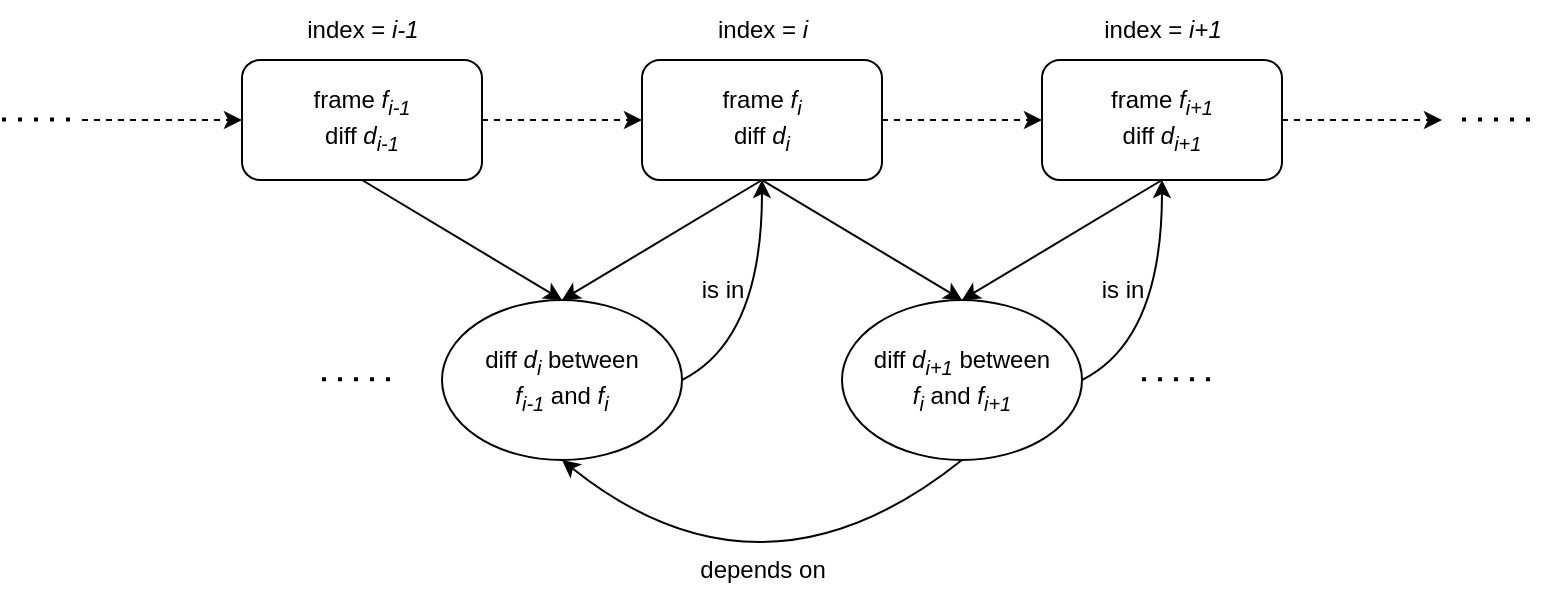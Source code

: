 <mxfile version="20.8.5" type="device"><diagram id="vST7fm5nc87USnSVIDr-" name="Page-1"><mxGraphModel dx="1601" dy="398" grid="1" gridSize="10" guides="1" tooltips="1" connect="1" arrows="1" fold="1" page="1" pageScale="1" pageWidth="850" pageHeight="1100" math="0" shadow="0"><root><mxCell id="0"/><mxCell id="1" parent="0"/><mxCell id="8_PnZmrwHwfDe-RoXEPJ-1" value="frame &lt;i&gt;f&lt;sub&gt;i&lt;/sub&gt;&lt;/i&gt;&lt;br&gt;diff &lt;i&gt;d&lt;sub&gt;i&lt;/sub&gt;&lt;/i&gt;" style="rounded=1;whiteSpace=wrap;html=1;align=center;" parent="1" vertex="1"><mxGeometry x="320" y="40" width="120" height="60" as="geometry"/></mxCell><mxCell id="8_PnZmrwHwfDe-RoXEPJ-2" value="frame &lt;i&gt;f&lt;/i&gt;&lt;sub style=&quot;font-style: italic;&quot;&gt;i+1&lt;/sub&gt;&lt;br&gt;diff &lt;i&gt;d&lt;sub&gt;i+1&lt;/sub&gt;&lt;/i&gt;" style="rounded=1;whiteSpace=wrap;html=1;" parent="1" vertex="1"><mxGeometry x="520" y="40" width="120" height="60" as="geometry"/></mxCell><mxCell id="8_PnZmrwHwfDe-RoXEPJ-3" value="" style="endArrow=classic;html=1;rounded=0;exitX=1;exitY=0.5;exitDx=0;exitDy=0;entryX=0;entryY=0.5;entryDx=0;entryDy=0;dashed=1;" parent="1" source="8_PnZmrwHwfDe-RoXEPJ-1" target="8_PnZmrwHwfDe-RoXEPJ-2" edge="1"><mxGeometry width="50" height="50" relative="1" as="geometry"><mxPoint x="500" y="80" as="sourcePoint"/><mxPoint x="550" y="30" as="targetPoint"/></mxGeometry></mxCell><mxCell id="8_PnZmrwHwfDe-RoXEPJ-4" value="" style="endArrow=classic;html=1;rounded=0;dashed=1;entryX=0;entryY=0.5;entryDx=0;entryDy=0;exitX=1;exitY=0.5;exitDx=0;exitDy=0;" parent="1" source="DxLDknxkkk-PtpA6trAE-4" target="8_PnZmrwHwfDe-RoXEPJ-1" edge="1"><mxGeometry width="50" height="50" relative="1" as="geometry"><mxPoint x="240" y="70" as="sourcePoint"/><mxPoint x="300" y="50" as="targetPoint"/></mxGeometry></mxCell><mxCell id="8_PnZmrwHwfDe-RoXEPJ-5" value="" style="endArrow=none;dashed=1;html=1;dashPattern=1 3;strokeWidth=2;rounded=0;" parent="1" edge="1"><mxGeometry width="50" height="50" relative="1" as="geometry"><mxPoint y="69.71" as="sourcePoint"/><mxPoint x="40" y="69.71" as="targetPoint"/></mxGeometry></mxCell><mxCell id="8_PnZmrwHwfDe-RoXEPJ-6" value="" style="endArrow=classic;html=1;rounded=0;dashed=1;exitX=1;exitY=0.5;exitDx=0;exitDy=0;" parent="1" source="8_PnZmrwHwfDe-RoXEPJ-2" edge="1"><mxGeometry width="50" height="50" relative="1" as="geometry"><mxPoint x="690" y="90" as="sourcePoint"/><mxPoint x="720" y="70" as="targetPoint"/></mxGeometry></mxCell><mxCell id="8_PnZmrwHwfDe-RoXEPJ-7" value="" style="endArrow=none;dashed=1;html=1;dashPattern=1 3;strokeWidth=2;rounded=0;" parent="1" edge="1"><mxGeometry width="50" height="50" relative="1" as="geometry"><mxPoint x="730" y="69.71" as="sourcePoint"/><mxPoint x="770" y="69.71" as="targetPoint"/></mxGeometry></mxCell><mxCell id="8_PnZmrwHwfDe-RoXEPJ-9" value="diff &lt;i&gt;d&lt;sub&gt;i+1&lt;/sub&gt;&lt;/i&gt; between&lt;br&gt;&lt;i&gt;f&lt;sub&gt;i&lt;/sub&gt;&lt;/i&gt;&amp;nbsp;and &lt;i&gt;f&lt;sub&gt;i+1&lt;/sub&gt;&lt;/i&gt;" style="ellipse;whiteSpace=wrap;html=1;" parent="1" vertex="1"><mxGeometry x="420" y="160" width="120" height="80" as="geometry"/></mxCell><mxCell id="8_PnZmrwHwfDe-RoXEPJ-10" value="" style="endArrow=classic;html=1;rounded=0;exitX=0.5;exitY=1;exitDx=0;exitDy=0;entryX=0.5;entryY=0;entryDx=0;entryDy=0;" parent="1" source="8_PnZmrwHwfDe-RoXEPJ-1" target="8_PnZmrwHwfDe-RoXEPJ-9" edge="1"><mxGeometry width="50" height="50" relative="1" as="geometry"><mxPoint x="380" y="200" as="sourcePoint"/><mxPoint x="430" y="150" as="targetPoint"/></mxGeometry></mxCell><mxCell id="8_PnZmrwHwfDe-RoXEPJ-11" value="" style="endArrow=classic;html=1;rounded=0;exitX=0.5;exitY=1;exitDx=0;exitDy=0;entryX=0.5;entryY=0;entryDx=0;entryDy=0;" parent="1" source="8_PnZmrwHwfDe-RoXEPJ-2" target="8_PnZmrwHwfDe-RoXEPJ-9" edge="1"><mxGeometry width="50" height="50" relative="1" as="geometry"><mxPoint x="560" y="170" as="sourcePoint"/><mxPoint x="540" y="140" as="targetPoint"/></mxGeometry></mxCell><mxCell id="8_PnZmrwHwfDe-RoXEPJ-16" value="index = &lt;i&gt;i&lt;/i&gt;" style="text;html=1;align=center;verticalAlign=middle;resizable=0;points=[];autosize=1;strokeColor=none;fillColor=none;" parent="1" vertex="1"><mxGeometry x="345" y="10" width="70" height="30" as="geometry"/></mxCell><mxCell id="8_PnZmrwHwfDe-RoXEPJ-17" value="index = &lt;i&gt;i+1&lt;/i&gt;" style="text;html=1;align=center;verticalAlign=middle;resizable=0;points=[];autosize=1;strokeColor=none;fillColor=none;" parent="1" vertex="1"><mxGeometry x="540" y="10" width="80" height="30" as="geometry"/></mxCell><mxCell id="DxLDknxkkk-PtpA6trAE-4" value="frame &lt;i&gt;f&lt;sub&gt;i-1&lt;/sub&gt;&lt;/i&gt;&lt;br&gt;diff &lt;i&gt;d&lt;sub&gt;i-1&lt;/sub&gt;&lt;/i&gt;" style="rounded=1;whiteSpace=wrap;html=1;align=center;" parent="1" vertex="1"><mxGeometry x="120" y="40" width="120" height="60" as="geometry"/></mxCell><mxCell id="DxLDknxkkk-PtpA6trAE-5" value="" style="endArrow=classic;html=1;rounded=0;dashed=1;entryX=0;entryY=0.5;entryDx=0;entryDy=0;" parent="1" target="DxLDknxkkk-PtpA6trAE-4" edge="1"><mxGeometry width="50" height="50" relative="1" as="geometry"><mxPoint x="40" y="70" as="sourcePoint"/><mxPoint x="105" y="50" as="targetPoint"/></mxGeometry></mxCell><mxCell id="DxLDknxkkk-PtpA6trAE-6" value="" style="endArrow=classic;html=1;rounded=0;exitX=0.5;exitY=1;exitDx=0;exitDy=0;entryX=0.5;entryY=0;entryDx=0;entryDy=0;" parent="1" source="DxLDknxkkk-PtpA6trAE-4" target="DxLDknxkkk-PtpA6trAE-7" edge="1"><mxGeometry width="50" height="50" relative="1" as="geometry"><mxPoint x="185" y="200" as="sourcePoint"/><mxPoint x="235" y="150" as="targetPoint"/></mxGeometry></mxCell><mxCell id="DxLDknxkkk-PtpA6trAE-7" value="diff&amp;nbsp;&lt;i style=&quot;border-color: var(--border-color);&quot;&gt;d&lt;sub style=&quot;border-color: var(--border-color);&quot;&gt;i&lt;/sub&gt;&lt;/i&gt;&amp;nbsp;between&lt;br style=&quot;border-color: var(--border-color);&quot;&gt;&lt;i style=&quot;border-color: var(--border-color);&quot;&gt;f&lt;sub style=&quot;border-color: var(--border-color);&quot;&gt;i-1&lt;/sub&gt;&lt;/i&gt;&amp;nbsp;and&amp;nbsp;&lt;i style=&quot;border-color: var(--border-color);&quot;&gt;f&lt;sub style=&quot;border-color: var(--border-color);&quot;&gt;i&lt;/sub&gt;&lt;/i&gt;" style="ellipse;whiteSpace=wrap;html=1;" parent="1" vertex="1"><mxGeometry x="220" y="160" width="120" height="80" as="geometry"/></mxCell><mxCell id="DxLDknxkkk-PtpA6trAE-8" value="" style="endArrow=classic;html=1;rounded=0;exitX=0.5;exitY=1;exitDx=0;exitDy=0;entryX=0.5;entryY=0;entryDx=0;entryDy=0;" parent="1" source="8_PnZmrwHwfDe-RoXEPJ-1" target="DxLDknxkkk-PtpA6trAE-7" edge="1"><mxGeometry width="50" height="50" relative="1" as="geometry"><mxPoint x="390" y="110" as="sourcePoint"/><mxPoint x="290" y="170" as="targetPoint"/></mxGeometry></mxCell><mxCell id="DxLDknxkkk-PtpA6trAE-9" value="index = &lt;i&gt;i-1&lt;/i&gt;" style="text;html=1;align=center;verticalAlign=middle;resizable=0;points=[];autosize=1;strokeColor=none;fillColor=none;" parent="1" vertex="1"><mxGeometry x="140" y="10" width="80" height="30" as="geometry"/></mxCell><mxCell id="DxLDknxkkk-PtpA6trAE-16" value="" style="curved=1;endArrow=classic;html=1;rounded=0;exitX=1;exitY=0.5;exitDx=0;exitDy=0;entryX=0.5;entryY=1;entryDx=0;entryDy=0;" parent="1" source="DxLDknxkkk-PtpA6trAE-7" target="8_PnZmrwHwfDe-RoXEPJ-1" edge="1"><mxGeometry width="50" height="50" relative="1" as="geometry"><mxPoint x="370" y="190" as="sourcePoint"/><mxPoint x="420" y="140" as="targetPoint"/><Array as="points"><mxPoint x="380" y="180"/></Array></mxGeometry></mxCell><mxCell id="DxLDknxkkk-PtpA6trAE-17" value="" style="curved=1;endArrow=classic;html=1;rounded=0;exitX=1;exitY=0.5;exitDx=0;exitDy=0;entryX=0.5;entryY=1;entryDx=0;entryDy=0;" parent="1" source="8_PnZmrwHwfDe-RoXEPJ-9" target="8_PnZmrwHwfDe-RoXEPJ-2" edge="1"><mxGeometry width="50" height="50" relative="1" as="geometry"><mxPoint x="550" y="210" as="sourcePoint"/><mxPoint x="590" y="110" as="targetPoint"/><Array as="points"><mxPoint x="580" y="180"/></Array></mxGeometry></mxCell><mxCell id="DxLDknxkkk-PtpA6trAE-18" value="" style="endArrow=none;dashed=1;html=1;dashPattern=1 3;strokeWidth=2;rounded=0;" parent="1" edge="1"><mxGeometry width="50" height="50" relative="1" as="geometry"><mxPoint x="160" y="199.58" as="sourcePoint"/><mxPoint x="200" y="199.58" as="targetPoint"/></mxGeometry></mxCell><mxCell id="DxLDknxkkk-PtpA6trAE-24" value="" style="endArrow=none;dashed=1;html=1;dashPattern=1 3;strokeWidth=2;rounded=0;" parent="1" edge="1"><mxGeometry width="50" height="50" relative="1" as="geometry"><mxPoint x="570" y="199.58" as="sourcePoint"/><mxPoint x="610" y="199.58" as="targetPoint"/></mxGeometry></mxCell><mxCell id="GkfWDPSJy4q4fy2IQaeQ-1" value="is in" style="text;html=1;align=center;verticalAlign=middle;resizable=0;points=[];autosize=1;strokeColor=none;fillColor=none;" vertex="1" parent="1"><mxGeometry x="340" y="140" width="40" height="30" as="geometry"/></mxCell><mxCell id="GkfWDPSJy4q4fy2IQaeQ-3" value="is in" style="text;html=1;align=center;verticalAlign=middle;resizable=0;points=[];autosize=1;strokeColor=none;fillColor=none;" vertex="1" parent="1"><mxGeometry x="540" y="140" width="40" height="30" as="geometry"/></mxCell><mxCell id="GkfWDPSJy4q4fy2IQaeQ-4" value="" style="curved=1;endArrow=classic;html=1;rounded=0;exitX=0.5;exitY=1;exitDx=0;exitDy=0;entryX=0.5;entryY=1;entryDx=0;entryDy=0;" edge="1" parent="1" source="8_PnZmrwHwfDe-RoXEPJ-9" target="DxLDknxkkk-PtpA6trAE-7"><mxGeometry width="50" height="50" relative="1" as="geometry"><mxPoint x="330" y="320" as="sourcePoint"/><mxPoint x="380" y="270" as="targetPoint"/><Array as="points"><mxPoint x="380" y="320"/></Array></mxGeometry></mxCell><mxCell id="GkfWDPSJy4q4fy2IQaeQ-5" value="depends on" style="text;html=1;align=center;verticalAlign=middle;resizable=0;points=[];autosize=1;strokeColor=none;fillColor=none;" vertex="1" parent="1"><mxGeometry x="335" y="280" width="90" height="30" as="geometry"/></mxCell></root></mxGraphModel></diagram></mxfile>